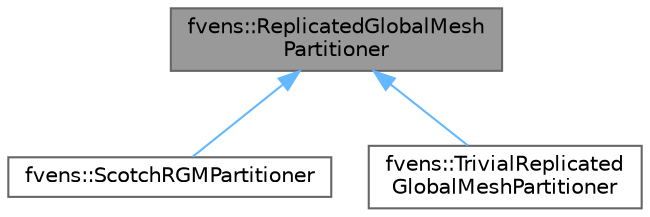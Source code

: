 digraph "fvens::ReplicatedGlobalMeshPartitioner"
{
 // LATEX_PDF_SIZE
  bgcolor="transparent";
  edge [fontname=Helvetica,fontsize=10,labelfontname=Helvetica,labelfontsize=10];
  node [fontname=Helvetica,fontsize=10,shape=box,height=0.2,width=0.4];
  Node1 [id="Node000001",label="fvens::ReplicatedGlobalMesh\lPartitioner",height=0.2,width=0.4,color="gray40", fillcolor="grey60", style="filled", fontcolor="black",tooltip="Memory-inefficient partitioner that assumes the global mesh is available on all partitions."];
  Node1 -> Node2 [id="edge1_Node000001_Node000002",dir="back",color="steelblue1",style="solid",tooltip=" "];
  Node2 [id="Node000002",label="fvens::ScotchRGMPartitioner",height=0.2,width=0.4,color="gray40", fillcolor="white", style="filled",URL="$classfvens_1_1ScotchRGMPartitioner.html",tooltip="A simple partitioner that just serially partitions the mesh using Scotch."];
  Node1 -> Node3 [id="edge2_Node000001_Node000003",dir="back",color="steelblue1",style="solid",tooltip=" "];
  Node3 [id="Node000003",label="fvens::TrivialReplicated\lGlobalMeshPartitioner",height=0.2,width=0.4,color="gray40", fillcolor="white", style="filled",URL="$classfvens_1_1TrivialReplicatedGlobalMeshPartitioner.html",tooltip="Partitions the mesh trivially based on the initial global element ordering."];
}
